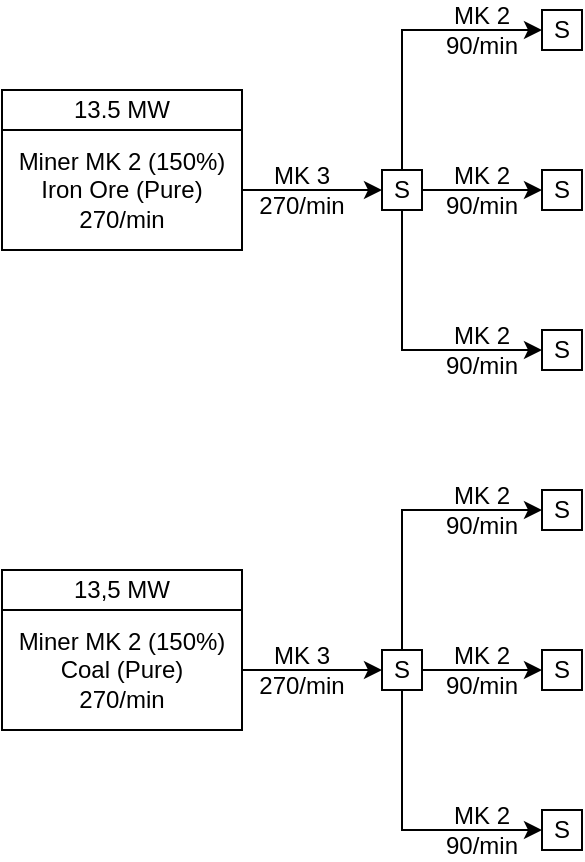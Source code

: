 <mxfile version="23.0.2" type="github">
  <diagram name="Steel I" id="jZe_JqN8-TlA7-YUlp_m">
    <mxGraphModel dx="733" dy="390" grid="1" gridSize="10" guides="1" tooltips="1" connect="1" arrows="1" fold="1" page="1" pageScale="1" pageWidth="1654" pageHeight="1169" math="0" shadow="0">
      <root>
        <mxCell id="0" />
        <mxCell id="1" parent="0" />
        <mxCell id="Wl_ogfw9vnNZ51JvRlCD-14" value="" style="group" vertex="1" connectable="0" parent="1">
          <mxGeometry x="40" y="390" width="120" height="80" as="geometry" />
        </mxCell>
        <mxCell id="Wl_ogfw9vnNZ51JvRlCD-8" value="Miner MK 2 (150%)&lt;br&gt;Coal (Pure)&lt;br&gt;270/min" style="rounded=0;whiteSpace=wrap;html=1;container=0;" vertex="1" parent="Wl_ogfw9vnNZ51JvRlCD-14">
          <mxGeometry y="20" width="120" height="60" as="geometry" />
        </mxCell>
        <mxCell id="Wl_ogfw9vnNZ51JvRlCD-9" value="13,5 MW" style="rounded=0;whiteSpace=wrap;html=1;container=0;" vertex="1" parent="Wl_ogfw9vnNZ51JvRlCD-14">
          <mxGeometry width="120" height="20" as="geometry" />
        </mxCell>
        <mxCell id="Wl_ogfw9vnNZ51JvRlCD-21" value="" style="group" vertex="1" connectable="0" parent="1">
          <mxGeometry x="40" y="150" width="120" height="80" as="geometry" />
        </mxCell>
        <mxCell id="Wl_ogfw9vnNZ51JvRlCD-2" value="Miner MK 2 (150%)&lt;br&gt;Iron Ore (Pure)&lt;br&gt;270/min" style="rounded=0;whiteSpace=wrap;html=1;container=0;" vertex="1" parent="Wl_ogfw9vnNZ51JvRlCD-21">
          <mxGeometry y="20" width="120" height="60" as="geometry" />
        </mxCell>
        <mxCell id="Wl_ogfw9vnNZ51JvRlCD-10" value="13.5 MW" style="rounded=0;whiteSpace=wrap;html=1;container=0;" vertex="1" parent="Wl_ogfw9vnNZ51JvRlCD-21">
          <mxGeometry width="120" height="20" as="geometry" />
        </mxCell>
        <mxCell id="Wl_ogfw9vnNZ51JvRlCD-37" value="" style="edgeStyle=orthogonalEdgeStyle;rounded=0;orthogonalLoop=1;jettySize=auto;html=1;" edge="1" parent="1" source="Wl_ogfw9vnNZ51JvRlCD-22" target="Wl_ogfw9vnNZ51JvRlCD-32">
          <mxGeometry relative="1" as="geometry" />
        </mxCell>
        <mxCell id="Wl_ogfw9vnNZ51JvRlCD-38" style="edgeStyle=orthogonalEdgeStyle;rounded=0;orthogonalLoop=1;jettySize=auto;html=1;entryX=0;entryY=0.5;entryDx=0;entryDy=0;" edge="1" parent="1" source="Wl_ogfw9vnNZ51JvRlCD-22" target="Wl_ogfw9vnNZ51JvRlCD-31">
          <mxGeometry relative="1" as="geometry">
            <Array as="points">
              <mxPoint x="240" y="120" />
            </Array>
          </mxGeometry>
        </mxCell>
        <mxCell id="Wl_ogfw9vnNZ51JvRlCD-39" style="edgeStyle=orthogonalEdgeStyle;rounded=0;orthogonalLoop=1;jettySize=auto;html=1;entryX=0;entryY=0.5;entryDx=0;entryDy=0;" edge="1" parent="1" source="Wl_ogfw9vnNZ51JvRlCD-22" target="Wl_ogfw9vnNZ51JvRlCD-33">
          <mxGeometry relative="1" as="geometry">
            <Array as="points">
              <mxPoint x="240" y="280" />
            </Array>
          </mxGeometry>
        </mxCell>
        <mxCell id="Wl_ogfw9vnNZ51JvRlCD-22" value="S" style="whiteSpace=wrap;html=1;aspect=fixed;" vertex="1" parent="1">
          <mxGeometry x="230" y="190" width="20" height="20" as="geometry" />
        </mxCell>
        <mxCell id="Wl_ogfw9vnNZ51JvRlCD-25" style="edgeStyle=orthogonalEdgeStyle;rounded=0;orthogonalLoop=1;jettySize=auto;html=1;entryX=0;entryY=0.5;entryDx=0;entryDy=0;" edge="1" parent="1" source="Wl_ogfw9vnNZ51JvRlCD-2" target="Wl_ogfw9vnNZ51JvRlCD-22">
          <mxGeometry relative="1" as="geometry" />
        </mxCell>
        <mxCell id="Wl_ogfw9vnNZ51JvRlCD-26" value="MK 3&lt;br&gt;270/min" style="text;html=1;strokeColor=none;fillColor=none;align=center;verticalAlign=middle;whiteSpace=wrap;rounded=0;" vertex="1" parent="1">
          <mxGeometry x="160" y="185" width="60" height="30" as="geometry" />
        </mxCell>
        <mxCell id="Wl_ogfw9vnNZ51JvRlCD-40" value="" style="edgeStyle=orthogonalEdgeStyle;rounded=0;orthogonalLoop=1;jettySize=auto;html=1;" edge="1" parent="1" source="Wl_ogfw9vnNZ51JvRlCD-28" target="Wl_ogfw9vnNZ51JvRlCD-35">
          <mxGeometry relative="1" as="geometry" />
        </mxCell>
        <mxCell id="Wl_ogfw9vnNZ51JvRlCD-41" style="edgeStyle=orthogonalEdgeStyle;rounded=0;orthogonalLoop=1;jettySize=auto;html=1;entryX=0;entryY=0.5;entryDx=0;entryDy=0;" edge="1" parent="1" source="Wl_ogfw9vnNZ51JvRlCD-28" target="Wl_ogfw9vnNZ51JvRlCD-34">
          <mxGeometry relative="1" as="geometry">
            <Array as="points">
              <mxPoint x="240" y="360" />
            </Array>
          </mxGeometry>
        </mxCell>
        <mxCell id="Wl_ogfw9vnNZ51JvRlCD-42" style="edgeStyle=orthogonalEdgeStyle;rounded=0;orthogonalLoop=1;jettySize=auto;html=1;entryX=0;entryY=0.5;entryDx=0;entryDy=0;" edge="1" parent="1" source="Wl_ogfw9vnNZ51JvRlCD-28" target="Wl_ogfw9vnNZ51JvRlCD-36">
          <mxGeometry relative="1" as="geometry">
            <Array as="points">
              <mxPoint x="240" y="520" />
            </Array>
          </mxGeometry>
        </mxCell>
        <mxCell id="Wl_ogfw9vnNZ51JvRlCD-28" value="S" style="whiteSpace=wrap;html=1;aspect=fixed;" vertex="1" parent="1">
          <mxGeometry x="230" y="430" width="20" height="20" as="geometry" />
        </mxCell>
        <mxCell id="Wl_ogfw9vnNZ51JvRlCD-29" value="MK 3&lt;br&gt;270/min" style="text;html=1;strokeColor=none;fillColor=none;align=center;verticalAlign=middle;whiteSpace=wrap;rounded=0;" vertex="1" parent="1">
          <mxGeometry x="160" y="425" width="60" height="30" as="geometry" />
        </mxCell>
        <mxCell id="Wl_ogfw9vnNZ51JvRlCD-30" style="edgeStyle=orthogonalEdgeStyle;rounded=0;orthogonalLoop=1;jettySize=auto;html=1;entryX=0;entryY=0.5;entryDx=0;entryDy=0;" edge="1" parent="1" source="Wl_ogfw9vnNZ51JvRlCD-8" target="Wl_ogfw9vnNZ51JvRlCD-28">
          <mxGeometry relative="1" as="geometry" />
        </mxCell>
        <mxCell id="Wl_ogfw9vnNZ51JvRlCD-31" value="S" style="whiteSpace=wrap;html=1;aspect=fixed;" vertex="1" parent="1">
          <mxGeometry x="310" y="110" width="20" height="20" as="geometry" />
        </mxCell>
        <mxCell id="Wl_ogfw9vnNZ51JvRlCD-32" value="S" style="whiteSpace=wrap;html=1;aspect=fixed;" vertex="1" parent="1">
          <mxGeometry x="310" y="190" width="20" height="20" as="geometry" />
        </mxCell>
        <mxCell id="Wl_ogfw9vnNZ51JvRlCD-33" value="S" style="whiteSpace=wrap;html=1;aspect=fixed;" vertex="1" parent="1">
          <mxGeometry x="310" y="270" width="20" height="20" as="geometry" />
        </mxCell>
        <mxCell id="Wl_ogfw9vnNZ51JvRlCD-34" value="S" style="whiteSpace=wrap;html=1;aspect=fixed;" vertex="1" parent="1">
          <mxGeometry x="310" y="350" width="20" height="20" as="geometry" />
        </mxCell>
        <mxCell id="Wl_ogfw9vnNZ51JvRlCD-35" value="S" style="whiteSpace=wrap;html=1;aspect=fixed;" vertex="1" parent="1">
          <mxGeometry x="310" y="430" width="20" height="20" as="geometry" />
        </mxCell>
        <mxCell id="Wl_ogfw9vnNZ51JvRlCD-36" value="S" style="whiteSpace=wrap;html=1;aspect=fixed;" vertex="1" parent="1">
          <mxGeometry x="310" y="510" width="20" height="20" as="geometry" />
        </mxCell>
        <mxCell id="Wl_ogfw9vnNZ51JvRlCD-43" value="MK 2&lt;br&gt;90/min" style="text;html=1;strokeColor=none;fillColor=none;align=center;verticalAlign=middle;whiteSpace=wrap;rounded=0;" vertex="1" parent="1">
          <mxGeometry x="250" y="265" width="60" height="30" as="geometry" />
        </mxCell>
        <mxCell id="Wl_ogfw9vnNZ51JvRlCD-44" value="MK 2&lt;br&gt;90/min" style="text;html=1;strokeColor=none;fillColor=none;align=center;verticalAlign=middle;whiteSpace=wrap;rounded=0;" vertex="1" parent="1">
          <mxGeometry x="250" y="185" width="60" height="30" as="geometry" />
        </mxCell>
        <mxCell id="Wl_ogfw9vnNZ51JvRlCD-45" value="MK 2&lt;br&gt;90/min" style="text;html=1;strokeColor=none;fillColor=none;align=center;verticalAlign=middle;whiteSpace=wrap;rounded=0;" vertex="1" parent="1">
          <mxGeometry x="250" y="105" width="60" height="30" as="geometry" />
        </mxCell>
        <mxCell id="Wl_ogfw9vnNZ51JvRlCD-46" value="MK 2&lt;br&gt;90/min" style="text;html=1;strokeColor=none;fillColor=none;align=center;verticalAlign=middle;whiteSpace=wrap;rounded=0;" vertex="1" parent="1">
          <mxGeometry x="250" y="345" width="60" height="30" as="geometry" />
        </mxCell>
        <mxCell id="Wl_ogfw9vnNZ51JvRlCD-48" value="MK 2&lt;br&gt;90/min" style="text;html=1;strokeColor=none;fillColor=none;align=center;verticalAlign=middle;whiteSpace=wrap;rounded=0;" vertex="1" parent="1">
          <mxGeometry x="250" y="425" width="60" height="30" as="geometry" />
        </mxCell>
        <mxCell id="Wl_ogfw9vnNZ51JvRlCD-49" value="MK 2&lt;br&gt;90/min" style="text;html=1;strokeColor=none;fillColor=none;align=center;verticalAlign=middle;whiteSpace=wrap;rounded=0;" vertex="1" parent="1">
          <mxGeometry x="250" y="505" width="60" height="30" as="geometry" />
        </mxCell>
      </root>
    </mxGraphModel>
  </diagram>
</mxfile>
